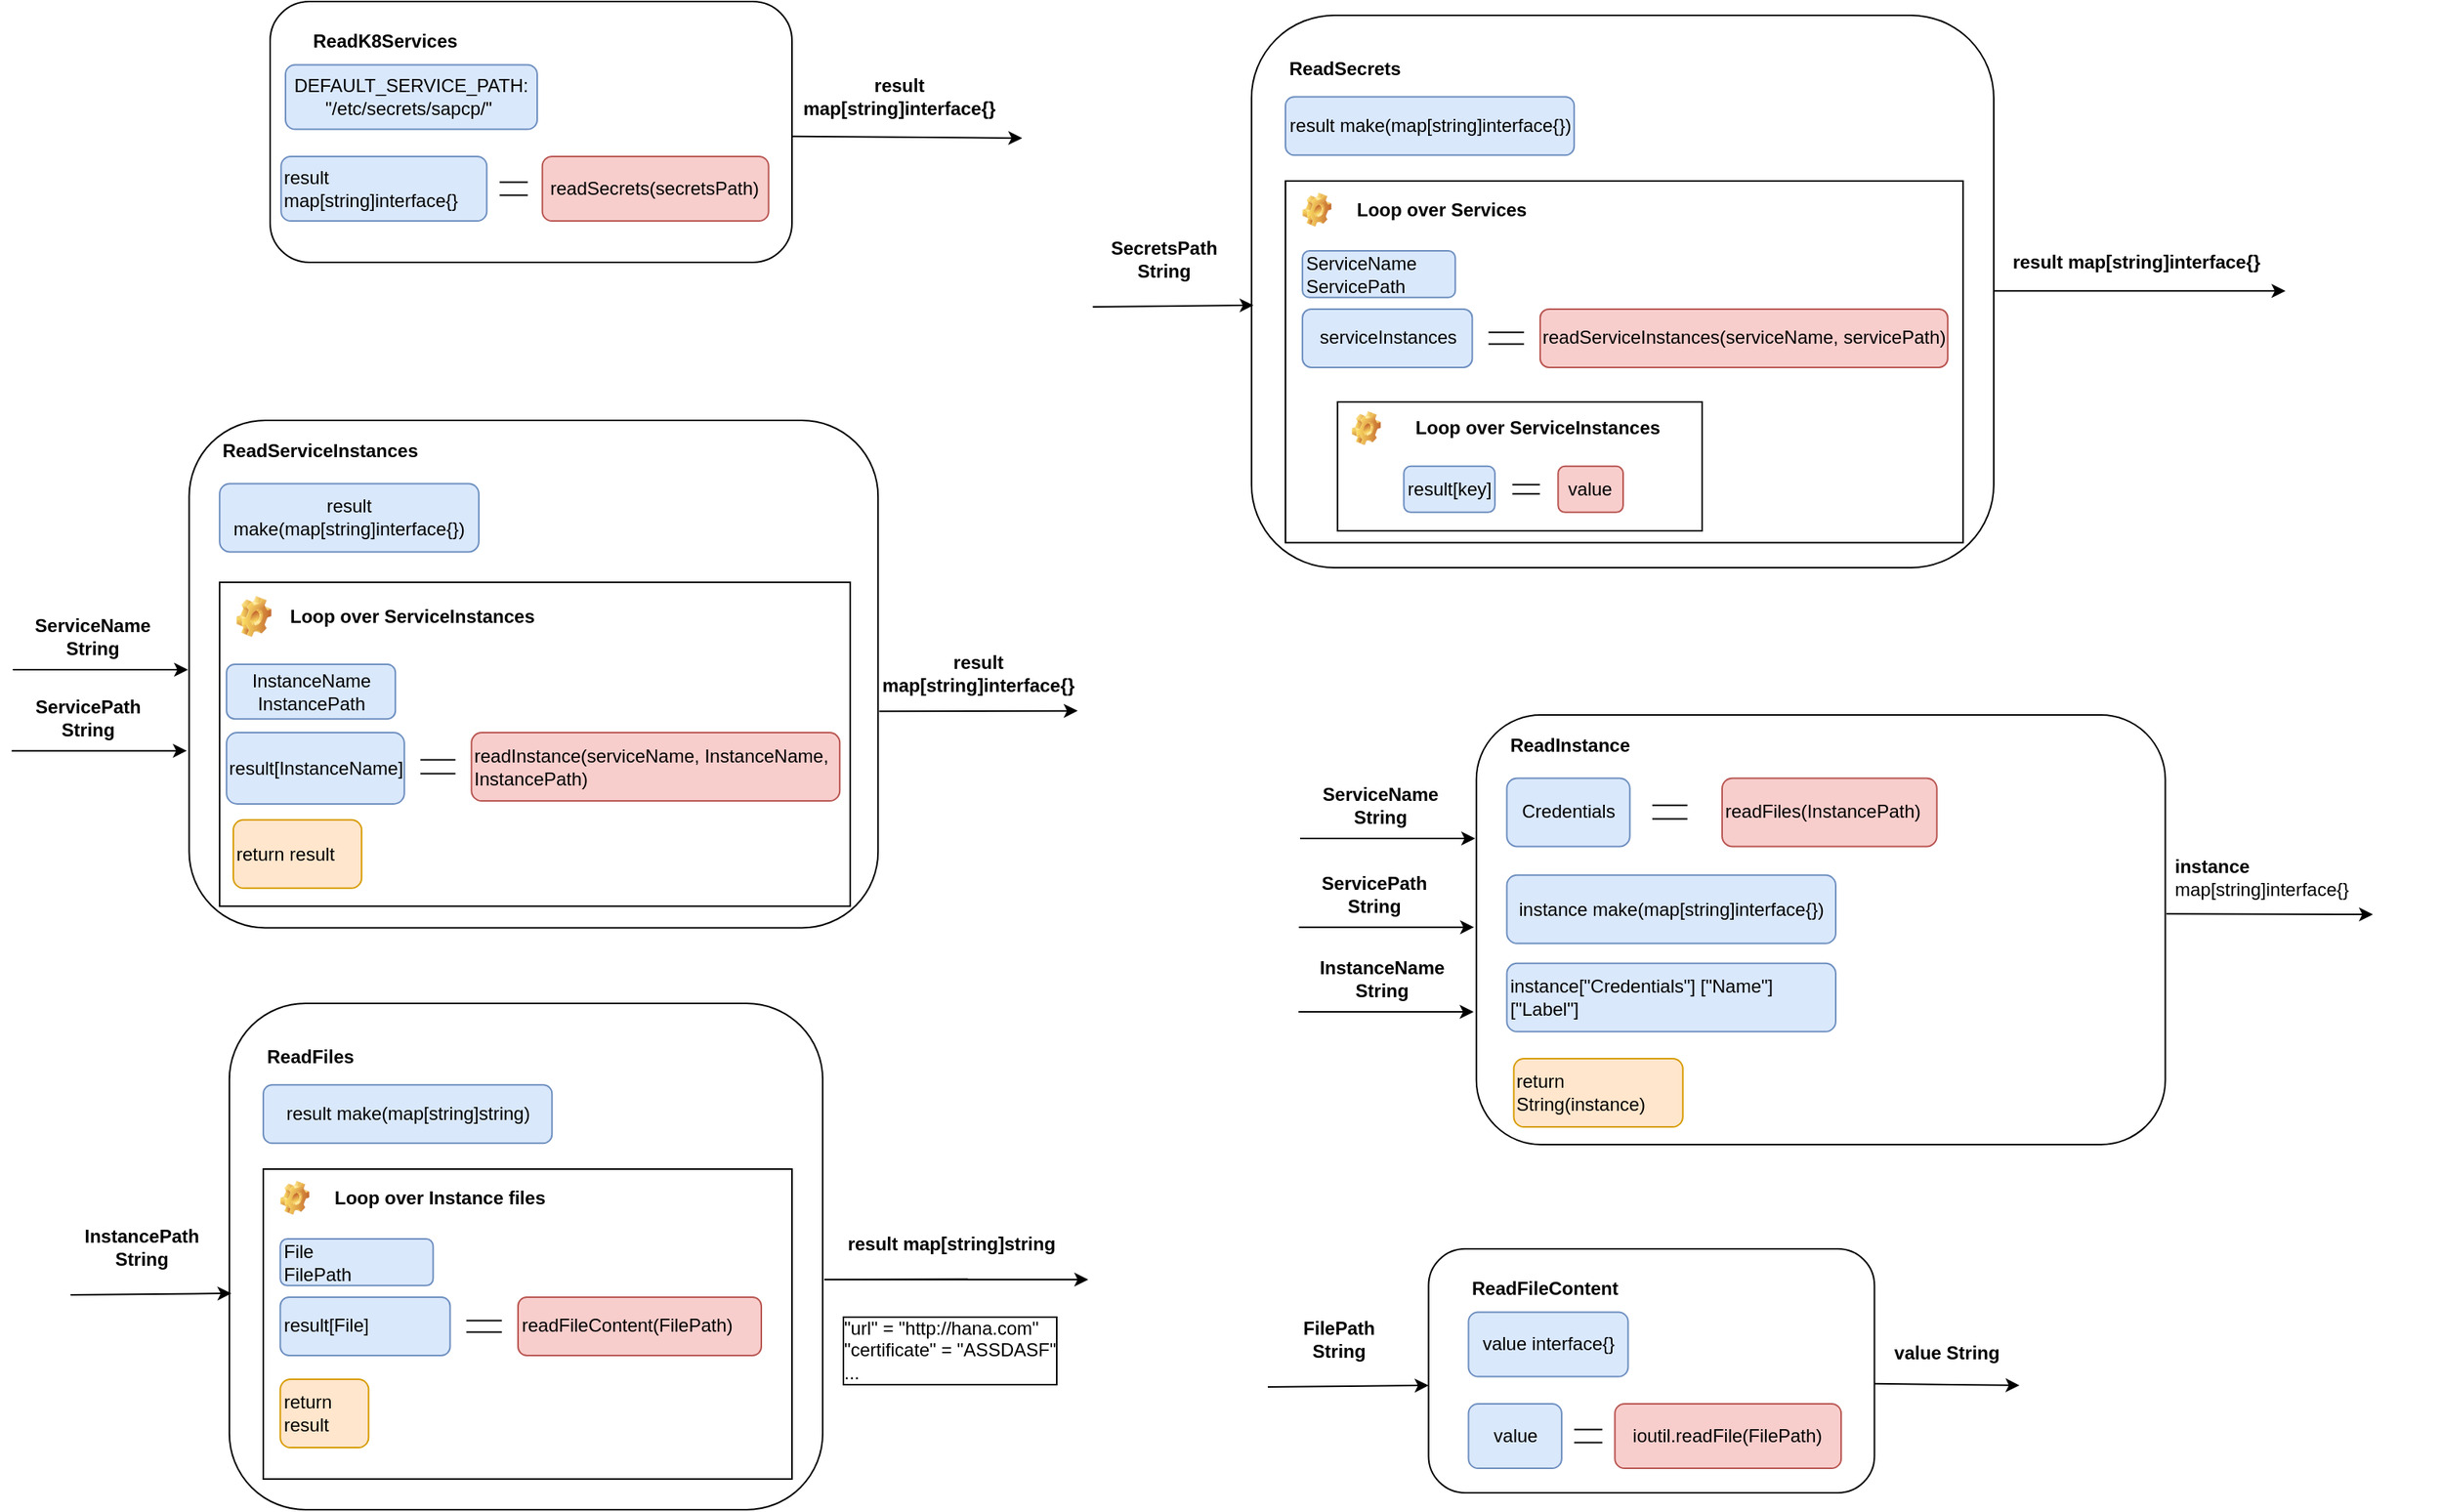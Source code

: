 <mxfile version="23.0.2" type="device">
  <diagram name="Page-1" id="W4du1e_4UNkRuF1JHR08">
    <mxGraphModel dx="1588" dy="1000" grid="1" gridSize="10" guides="1" tooltips="1" connect="1" arrows="1" fold="1" page="1" pageScale="1" pageWidth="850" pageHeight="1100" math="0" shadow="0">
      <root>
        <mxCell id="0" />
        <mxCell id="1" parent="0" />
        <mxCell id="v4gILYptXq12Ke3yifsR-143" value="" style="group" vertex="1" connectable="0" parent="1">
          <mxGeometry x="51.599" y="300.001" width="704.35" height="330.741" as="geometry" />
        </mxCell>
        <mxCell id="v4gILYptXq12Ke3yifsR-101" value="" style="endArrow=classic;html=1;rounded=0;" edge="1" parent="v4gILYptXq12Ke3yifsR-143">
          <mxGeometry width="50" height="50" relative="1" as="geometry">
            <mxPoint x="0.761" y="162.556" as="sourcePoint" />
            <mxPoint x="114.876" y="162.556" as="targetPoint" />
          </mxGeometry>
        </mxCell>
        <mxCell id="v4gILYptXq12Ke3yifsR-102" value="&lt;b&gt;ServiceName String&lt;/b&gt;" style="text;html=1;strokeColor=none;fillColor=none;align=center;verticalAlign=middle;whiteSpace=wrap;rounded=0;container=0;" vertex="1" parent="v4gILYptXq12Ke3yifsR-143">
          <mxGeometry x="7.608" y="130.889" width="91.292" height="21.111" as="geometry" />
        </mxCell>
        <mxCell id="v4gILYptXq12Ke3yifsR-77" value="" style="rounded=1;whiteSpace=wrap;html=1;align=left;container=0;" vertex="1" parent="v4gILYptXq12Ke3yifsR-143">
          <mxGeometry x="115.637" width="448.854" height="330.741" as="geometry" />
        </mxCell>
        <mxCell id="v4gILYptXq12Ke3yifsR-78" value="&lt;b&gt;result map[string]interface{}&lt;/b&gt;" style="text;html=1;strokeColor=none;fillColor=none;align=center;verticalAlign=middle;whiteSpace=wrap;rounded=0;container=0;" vertex="1" parent="v4gILYptXq12Ke3yifsR-143">
          <mxGeometry x="555.365" y="152.017" width="148.984" height="26.712" as="geometry" />
        </mxCell>
        <mxCell id="v4gILYptXq12Ke3yifsR-79" value="" style="endArrow=classic;html=1;rounded=0;" edge="1" parent="v4gILYptXq12Ke3yifsR-143">
          <mxGeometry width="50" height="50" relative="1" as="geometry">
            <mxPoint x="565.195" y="189.646" as="sourcePoint" />
            <mxPoint x="694.522" y="189.296" as="targetPoint" />
          </mxGeometry>
        </mxCell>
        <mxCell id="v4gILYptXq12Ke3yifsR-80" value="result make(map[string]interface{})" style="rounded=1;whiteSpace=wrap;html=1;fillColor=#dae8fc;strokeColor=#6c8ebf;container=0;" vertex="1" parent="v4gILYptXq12Ke3yifsR-143">
          <mxGeometry x="135.502" y="41.217" width="168.849" height="44.52" as="geometry" />
        </mxCell>
        <mxCell id="v4gILYptXq12Ke3yifsR-81" value="&lt;b&gt;ReadServiceInstances&lt;/b&gt;" style="text;html=1;strokeColor=none;fillColor=none;align=left;verticalAlign=middle;whiteSpace=wrap;rounded=0;container=0;" vertex="1" parent="v4gILYptXq12Ke3yifsR-143">
          <mxGeometry x="135.5" y="7.034" width="119.187" height="26.712" as="geometry" />
        </mxCell>
        <mxCell id="v4gILYptXq12Ke3yifsR-83" value="&lt;div style=&quot;&quot;&gt;&lt;br&gt;&lt;/div&gt;&lt;br&gt;&lt;br&gt;&lt;br&gt;" style="rounded=0;whiteSpace=wrap;html=1;container=0;" vertex="1" parent="v4gILYptXq12Ke3yifsR-143">
          <mxGeometry x="135.501" y="105.556" width="410.816" height="211.111" as="geometry" />
        </mxCell>
        <mxCell id="v4gILYptXq12Ke3yifsR-84" value="&lt;b&gt;Loop over ServiceInstances&lt;/b&gt;" style="text;html=1;strokeColor=none;fillColor=none;align=left;verticalAlign=middle;whiteSpace=wrap;rounded=0;container=0;" vertex="1" parent="v4gILYptXq12Ke3yifsR-143">
          <mxGeometry x="179.251" y="114.466" width="176.25" height="26.71" as="geometry" />
        </mxCell>
        <mxCell id="v4gILYptXq12Ke3yifsR-85" value="&lt;div style=&quot;&quot;&gt;&lt;span style=&quot;background-color: initial;&quot;&gt;InstanceName&lt;/span&gt;&lt;/div&gt;&lt;div style=&quot;&quot;&gt;&lt;span style=&quot;background-color: initial;&quot;&gt;InstancePath&lt;/span&gt;&lt;/div&gt;" style="rounded=1;whiteSpace=wrap;html=1;fillColor=#dae8fc;strokeColor=#6c8ebf;align=center;container=0;" vertex="1" parent="v4gILYptXq12Ke3yifsR-143">
          <mxGeometry x="140" y="158.98" width="110" height="35.62" as="geometry" />
        </mxCell>
        <mxCell id="v4gILYptXq12Ke3yifsR-90" value="" style="shape=image;html=1;verticalLabelPosition=bottom;verticalAlign=top;imageAspect=1;aspect=fixed;image=img/clipart/Gear_128x128.png;container=0;" vertex="1" parent="v4gILYptXq12Ke3yifsR-143">
          <mxGeometry x="146.437" y="114.462" width="22.768" height="26.712" as="geometry" />
        </mxCell>
        <mxCell id="v4gILYptXq12Ke3yifsR-106" value="return result" style="rounded=1;whiteSpace=wrap;html=1;fillColor=#ffe6cc;strokeColor=#d79b00;align=left;container=0;" vertex="1" parent="v4gILYptXq12Ke3yifsR-143">
          <mxGeometry x="144.43" y="260.37" width="83.57" height="44.52" as="geometry" />
        </mxCell>
        <mxCell id="v4gILYptXq12Ke3yifsR-87" value="readInstance(serviceName, InstanceName, InstancePath)" style="rounded=1;whiteSpace=wrap;html=1;fillColor=#f8cecc;strokeColor=#b85450;align=left;container=0;" vertex="1" parent="v4gILYptXq12Ke3yifsR-143">
          <mxGeometry x="299.577" y="203.502" width="239.953" height="44.523" as="geometry" />
        </mxCell>
        <mxCell id="v4gILYptXq12Ke3yifsR-88" value="result[InstanceName]" style="rounded=1;whiteSpace=wrap;html=1;fillColor=#dae8fc;strokeColor=#6c8ebf;container=0;" vertex="1" parent="v4gILYptXq12Ke3yifsR-143">
          <mxGeometry x="140" y="203.5" width="115.82" height="46.5" as="geometry" />
        </mxCell>
        <mxCell id="v4gILYptXq12Ke3yifsR-89" value="" style="shape=partialRectangle;whiteSpace=wrap;html=1;left=0;right=0;fillColor=none;container=0;" vertex="1" parent="v4gILYptXq12Ke3yifsR-143">
          <mxGeometry x="266.762" y="221.31" width="21.877" height="8.904" as="geometry" />
        </mxCell>
        <mxCell id="v4gILYptXq12Ke3yifsR-99" value="" style="endArrow=classic;html=1;rounded=0;" edge="1" parent="v4gILYptXq12Ke3yifsR-143">
          <mxGeometry width="50" height="50" relative="1" as="geometry">
            <mxPoint y="215.333" as="sourcePoint" />
            <mxPoint x="114.115" y="215.333" as="targetPoint" />
          </mxGeometry>
        </mxCell>
        <mxCell id="v4gILYptXq12Ke3yifsR-100" value="&lt;b&gt;ServicePath String&lt;/b&gt;" style="text;html=1;strokeColor=none;fillColor=none;align=center;verticalAlign=middle;whiteSpace=wrap;rounded=0;container=0;" vertex="1" parent="v4gILYptXq12Ke3yifsR-143">
          <mxGeometry x="4" y="183.667" width="91.292" height="21.111" as="geometry" />
        </mxCell>
        <mxCell id="v4gILYptXq12Ke3yifsR-146" value="" style="group" vertex="1" connectable="0" parent="1">
          <mxGeometry x="755.95" y="35.98" width="762.95" height="360" as="geometry" />
        </mxCell>
        <mxCell id="v4gILYptXq12Ke3yifsR-46" value="" style="rounded=1;whiteSpace=wrap;html=1;align=left;container=0;" vertex="1" parent="v4gILYptXq12Ke3yifsR-146">
          <mxGeometry x="103.44" width="483.56" height="360" as="geometry" />
        </mxCell>
        <mxCell id="v4gILYptXq12Ke3yifsR-47" value="&lt;b&gt;result map[string]interface{}&lt;/b&gt;" style="text;html=1;strokeColor=none;fillColor=none;align=center;verticalAlign=middle;whiteSpace=wrap;rounded=0;container=0;" vertex="1" parent="v4gILYptXq12Ke3yifsR-146">
          <mxGeometry x="596.997" y="149.999" width="165.953" height="22.776" as="geometry" />
        </mxCell>
        <mxCell id="v4gILYptXq12Ke3yifsR-48" value="" style="endArrow=classic;html=1;rounded=0;entryX=1.085;entryY=1.304;entryDx=0;entryDy=0;entryPerimeter=0;" edge="1" parent="v4gILYptXq12Ke3yifsR-146" target="v4gILYptXq12Ke3yifsR-47">
          <mxGeometry width="50" height="50" relative="1" as="geometry">
            <mxPoint x="586.69" y="179.698" as="sourcePoint" />
            <mxPoint x="730.748" y="179.4" as="targetPoint" />
          </mxGeometry>
        </mxCell>
        <mxCell id="v4gILYptXq12Ke3yifsR-49" value="result make(map[string]interface{})" style="rounded=1;whiteSpace=wrap;html=1;fillColor=#dae8fc;strokeColor=#6c8ebf;container=0;" vertex="1" parent="v4gILYptXq12Ke3yifsR-146">
          <mxGeometry x="125.564" y="53.143" width="188.08" height="37.959" as="geometry" />
        </mxCell>
        <mxCell id="v4gILYptXq12Ke3yifsR-69" value="&lt;b&gt;ReadSecrets&lt;/b&gt;" style="text;html=1;strokeColor=none;fillColor=none;align=left;verticalAlign=middle;whiteSpace=wrap;rounded=0;container=0;" vertex="1" parent="v4gILYptXq12Ke3yifsR-146">
          <mxGeometry x="125.562" y="23.998" width="132.762" height="22.776" as="geometry" />
        </mxCell>
        <mxCell id="v4gILYptXq12Ke3yifsR-20" value="" style="endArrow=classic;html=1;rounded=0;" edge="1" parent="v4gILYptXq12Ke3yifsR-146">
          <mxGeometry width="50" height="50" relative="1" as="geometry">
            <mxPoint y="190" as="sourcePoint" />
            <mxPoint x="104.742" y="189" as="targetPoint" />
          </mxGeometry>
        </mxCell>
        <mxCell id="v4gILYptXq12Ke3yifsR-21" value="&lt;b&gt;SecretsPath&lt;br&gt;String&lt;/b&gt;" style="text;html=1;strokeColor=none;fillColor=none;align=center;verticalAlign=middle;whiteSpace=wrap;rounded=0;container=0;" vertex="1" parent="v4gILYptXq12Ke3yifsR-146">
          <mxGeometry x="7" y="150" width="79.32" height="18" as="geometry" />
        </mxCell>
        <mxCell id="v4gILYptXq12Ke3yifsR-50" value="&lt;div style=&quot;&quot;&gt;&lt;br&gt;&lt;/div&gt;&lt;br&gt;&lt;br&gt;&lt;br&gt;" style="rounded=0;whiteSpace=wrap;html=1;container=0;" vertex="1" parent="v4gILYptXq12Ke3yifsR-146">
          <mxGeometry x="125.56" y="108" width="441.44" height="235.72" as="geometry" />
        </mxCell>
        <mxCell id="v4gILYptXq12Ke3yifsR-51" value="&lt;b&gt;Loop over Services&lt;/b&gt;" style="text;html=1;strokeColor=none;fillColor=none;align=left;verticalAlign=middle;whiteSpace=wrap;rounded=0;container=0;" vertex="1" parent="v4gILYptXq12Ke3yifsR-146">
          <mxGeometry x="169.814" y="115.594" width="132.762" height="22.776" as="geometry" />
        </mxCell>
        <mxCell id="v4gILYptXq12Ke3yifsR-52" value="&lt;div style=&quot;&quot;&gt;&lt;span style=&quot;background-color: initial;&quot;&gt;ServiceName&lt;/span&gt;&lt;/div&gt;&lt;div style=&quot;&quot;&gt;&lt;span style=&quot;background-color: initial;&quot;&gt;ServicePath&lt;/span&gt;&lt;/div&gt;" style="rounded=1;whiteSpace=wrap;html=1;fillColor=#dae8fc;strokeColor=#6c8ebf;align=left;container=0;" vertex="1" parent="v4gILYptXq12Ke3yifsR-146">
          <mxGeometry x="136.624" y="153.553" width="99.572" height="30.367" as="geometry" />
        </mxCell>
        <mxCell id="v4gILYptXq12Ke3yifsR-57" value="" style="shape=image;html=1;verticalLabelPosition=bottom;verticalAlign=top;imageAspect=1;aspect=fixed;image=img/clipart/Gear_128x128.png;container=0;" vertex="1" parent="v4gILYptXq12Ke3yifsR-146">
          <mxGeometry x="136.624" y="115.594" width="18.848" height="22.114" as="geometry" />
        </mxCell>
        <mxCell id="v4gILYptXq12Ke3yifsR-54" value="readServiceInstances(serviceName, servicePath)" style="rounded=1;whiteSpace=wrap;html=1;fillColor=#f8cecc;strokeColor=#b85450;align=left;container=0;" vertex="1" parent="v4gILYptXq12Ke3yifsR-146">
          <mxGeometry x="291.51" y="191.51" width="265.49" height="37.96" as="geometry" />
        </mxCell>
        <mxCell id="v4gILYptXq12Ke3yifsR-55" value="serviceInstances" style="rounded=1;whiteSpace=wrap;html=1;fillColor=#dae8fc;strokeColor=#6c8ebf;container=0;" vertex="1" parent="v4gILYptXq12Ke3yifsR-146">
          <mxGeometry x="136.624" y="191.512" width="110.635" height="37.959" as="geometry" />
        </mxCell>
        <mxCell id="v4gILYptXq12Ke3yifsR-56" value="" style="shape=partialRectangle;whiteSpace=wrap;html=1;left=0;right=0;fillColor=none;container=0;" vertex="1" parent="v4gILYptXq12Ke3yifsR-146">
          <mxGeometry x="258.322" y="206.696" width="22.127" height="7.592" as="geometry" />
        </mxCell>
        <mxCell id="v4gILYptXq12Ke3yifsR-58" value="&lt;div style=&quot;&quot;&gt;&lt;br&gt;&lt;/div&gt;&lt;br&gt;&lt;br&gt;&lt;br&gt;" style="rounded=0;whiteSpace=wrap;html=1;container=0;" vertex="1" parent="v4gILYptXq12Ke3yifsR-146">
          <mxGeometry x="159.46" y="252" width="237.54" height="84" as="geometry" />
        </mxCell>
        <mxCell id="v4gILYptXq12Ke3yifsR-59" value="&lt;b&gt;Loop over ServiceInstances&lt;/b&gt;" style="text;html=1;strokeColor=none;fillColor=none;align=center;verticalAlign=middle;whiteSpace=wrap;rounded=0;container=0;" vertex="1" parent="v4gILYptXq12Ke3yifsR-146">
          <mxGeometry x="202.68" y="258" width="174.32" height="22.78" as="geometry" />
        </mxCell>
        <mxCell id="v4gILYptXq12Ke3yifsR-67" value="result[key]" style="rounded=1;whiteSpace=wrap;html=1;fillColor=#dae8fc;strokeColor=#6c8ebf;container=0;" vertex="1" parent="v4gILYptXq12Ke3yifsR-146">
          <mxGeometry x="202.678" y="293.94" width="59.319" height="30.0" as="geometry" />
        </mxCell>
        <mxCell id="v4gILYptXq12Ke3yifsR-19" value="" style="shape=partialRectangle;whiteSpace=wrap;html=1;left=0;right=0;fillColor=none;container=0;" vertex="1" parent="v4gILYptXq12Ke3yifsR-146">
          <mxGeometry x="273.861" y="305.94" width="16.948" height="6" as="geometry" />
        </mxCell>
        <mxCell id="v4gILYptXq12Ke3yifsR-17" value="value" style="rounded=1;whiteSpace=wrap;html=1;fillColor=#f8cecc;strokeColor=#b85450;align=center;container=0;" vertex="1" parent="v4gILYptXq12Ke3yifsR-146">
          <mxGeometry x="303.19" y="293.94" width="42.371" height="30.0" as="geometry" />
        </mxCell>
        <mxCell id="v4gILYptXq12Ke3yifsR-60" value="" style="shape=image;html=1;verticalLabelPosition=bottom;verticalAlign=top;imageAspect=1;aspect=fixed;image=img/clipart/Gear_128x128.png;container=0;" vertex="1" parent="v4gILYptXq12Ke3yifsR-146">
          <mxGeometry x="168.783" y="257.998" width="18.848" height="22.114" as="geometry" />
        </mxCell>
        <mxCell id="v4gILYptXq12Ke3yifsR-173" value="" style="group" vertex="1" connectable="0" parent="1">
          <mxGeometry x="90" y="680" width="700" height="330" as="geometry" />
        </mxCell>
        <mxCell id="v4gILYptXq12Ke3yifsR-151" value="" style="rounded=1;whiteSpace=wrap;html=1;align=left;container=0;" vertex="1" parent="v4gILYptXq12Ke3yifsR-173">
          <mxGeometry x="103.44" width="386.56" height="330" as="geometry" />
        </mxCell>
        <mxCell id="v4gILYptXq12Ke3yifsR-152" value="&lt;b&gt;result map[string]string&lt;/b&gt;" style="text;html=1;strokeColor=none;fillColor=none;align=center;verticalAlign=middle;whiteSpace=wrap;rounded=0;container=0;" vertex="1" parent="v4gILYptXq12Ke3yifsR-173">
          <mxGeometry x="490.997" y="145.999" width="165.953" height="22.776" as="geometry" />
        </mxCell>
        <mxCell id="v4gILYptXq12Ke3yifsR-153" value="" style="endArrow=classic;html=1;rounded=0;" edge="1" parent="v4gILYptXq12Ke3yifsR-173">
          <mxGeometry width="50" height="50" relative="1" as="geometry">
            <mxPoint x="584.69" y="179.698" as="sourcePoint" />
            <mxPoint x="663" y="180" as="targetPoint" />
            <Array as="points">
              <mxPoint x="491" y="180" />
            </Array>
          </mxGeometry>
        </mxCell>
        <mxCell id="v4gILYptXq12Ke3yifsR-154" value="result make(map[string]string)" style="rounded=1;whiteSpace=wrap;html=1;fillColor=#dae8fc;strokeColor=#6c8ebf;container=0;" vertex="1" parent="v4gILYptXq12Ke3yifsR-173">
          <mxGeometry x="125.564" y="53.143" width="188.08" height="37.959" as="geometry" />
        </mxCell>
        <mxCell id="v4gILYptXq12Ke3yifsR-155" value="&lt;b&gt;ReadFiles&lt;/b&gt;" style="text;html=1;strokeColor=none;fillColor=none;align=left;verticalAlign=middle;whiteSpace=wrap;rounded=0;container=0;" vertex="1" parent="v4gILYptXq12Ke3yifsR-173">
          <mxGeometry x="125.562" y="23.998" width="132.762" height="22.776" as="geometry" />
        </mxCell>
        <mxCell id="v4gILYptXq12Ke3yifsR-156" value="" style="endArrow=classic;html=1;rounded=0;" edge="1" parent="v4gILYptXq12Ke3yifsR-173">
          <mxGeometry width="50" height="50" relative="1" as="geometry">
            <mxPoint y="190" as="sourcePoint" />
            <mxPoint x="104.742" y="189" as="targetPoint" />
          </mxGeometry>
        </mxCell>
        <mxCell id="v4gILYptXq12Ke3yifsR-157" value="&lt;b&gt;InstancePath&lt;br&gt;String&lt;/b&gt;" style="text;html=1;strokeColor=none;fillColor=none;align=center;verticalAlign=middle;whiteSpace=wrap;rounded=0;container=0;" vertex="1" parent="v4gILYptXq12Ke3yifsR-173">
          <mxGeometry x="7" y="150" width="79.32" height="18" as="geometry" />
        </mxCell>
        <mxCell id="v4gILYptXq12Ke3yifsR-158" value="&lt;div style=&quot;&quot;&gt;&lt;br&gt;&lt;/div&gt;&lt;br&gt;&lt;br&gt;&lt;br&gt;" style="rounded=0;whiteSpace=wrap;html=1;container=0;" vertex="1" parent="v4gILYptXq12Ke3yifsR-173">
          <mxGeometry x="125.56" y="108" width="344.44" height="202" as="geometry" />
        </mxCell>
        <mxCell id="v4gILYptXq12Ke3yifsR-159" value="&lt;b&gt;Loop over Instance files&lt;/b&gt;" style="text;html=1;strokeColor=none;fillColor=none;align=left;verticalAlign=middle;whiteSpace=wrap;rounded=0;container=0;" vertex="1" parent="v4gILYptXq12Ke3yifsR-173">
          <mxGeometry x="169.81" y="115.59" width="140.19" height="22.78" as="geometry" />
        </mxCell>
        <mxCell id="v4gILYptXq12Ke3yifsR-160" value="&lt;div style=&quot;&quot;&gt;File&lt;/div&gt;&lt;div style=&quot;&quot;&gt;FilePath&lt;/div&gt;" style="rounded=1;whiteSpace=wrap;html=1;fillColor=#dae8fc;strokeColor=#6c8ebf;align=left;container=0;" vertex="1" parent="v4gILYptXq12Ke3yifsR-173">
          <mxGeometry x="136.624" y="153.553" width="99.572" height="30.367" as="geometry" />
        </mxCell>
        <mxCell id="v4gILYptXq12Ke3yifsR-161" value="" style="shape=image;html=1;verticalLabelPosition=bottom;verticalAlign=top;imageAspect=1;aspect=fixed;image=img/clipart/Gear_128x128.png;container=0;" vertex="1" parent="v4gILYptXq12Ke3yifsR-173">
          <mxGeometry x="136.624" y="115.594" width="18.848" height="22.114" as="geometry" />
        </mxCell>
        <mxCell id="v4gILYptXq12Ke3yifsR-162" value="readFileContent(FilePath)" style="rounded=1;whiteSpace=wrap;html=1;fillColor=#f8cecc;strokeColor=#b85450;align=left;container=0;" vertex="1" parent="v4gILYptXq12Ke3yifsR-173">
          <mxGeometry x="291.51" y="191.51" width="158.49" height="37.96" as="geometry" />
        </mxCell>
        <mxCell id="v4gILYptXq12Ke3yifsR-163" value="result[File]" style="rounded=1;whiteSpace=wrap;html=1;fillColor=#dae8fc;strokeColor=#6c8ebf;container=0;align=left;" vertex="1" parent="v4gILYptXq12Ke3yifsR-173">
          <mxGeometry x="136.624" y="191.512" width="110.635" height="37.959" as="geometry" />
        </mxCell>
        <mxCell id="v4gILYptXq12Ke3yifsR-164" value="" style="shape=partialRectangle;whiteSpace=wrap;html=1;left=0;right=0;fillColor=none;container=0;" vertex="1" parent="v4gILYptXq12Ke3yifsR-173">
          <mxGeometry x="258.322" y="206.696" width="22.127" height="7.592" as="geometry" />
        </mxCell>
        <mxCell id="v4gILYptXq12Ke3yifsR-171" value="return result" style="rounded=1;whiteSpace=wrap;html=1;fillColor=#ffe6cc;strokeColor=#d79b00;align=left;container=0;" vertex="1" parent="v4gILYptXq12Ke3yifsR-173">
          <mxGeometry x="136.622" y="245.001" width="57.537" height="44.523" as="geometry" />
        </mxCell>
        <mxCell id="v4gILYptXq12Ke3yifsR-195" value="&quot;url&quot; = &quot;http://hana.com&quot;&lt;br&gt;&quot;certificate&quot; = &quot;ASSDASF&quot;&lt;br&gt;&lt;div style=&quot;&quot;&gt;&lt;span style=&quot;background-color: initial;&quot;&gt;...&lt;/span&gt;&lt;/div&gt;" style="text;html=1;strokeColor=none;fillColor=none;align=left;verticalAlign=middle;whiteSpace=wrap;rounded=0;labelBorderColor=default;" vertex="1" parent="v4gILYptXq12Ke3yifsR-173">
          <mxGeometry x="501" y="193.49" width="145" height="64.51" as="geometry" />
        </mxCell>
        <mxCell id="v4gILYptXq12Ke3yifsR-194" value="" style="group" vertex="1" connectable="0" parent="1">
          <mxGeometry x="870" y="840" width="489.74" height="159" as="geometry" />
        </mxCell>
        <mxCell id="v4gILYptXq12Ke3yifsR-192" value="" style="endArrow=classic;html=1;rounded=0;" edge="1" parent="v4gILYptXq12Ke3yifsR-194">
          <mxGeometry width="50" height="50" relative="1" as="geometry">
            <mxPoint y="90" as="sourcePoint" />
            <mxPoint x="104.742" y="89" as="targetPoint" />
          </mxGeometry>
        </mxCell>
        <mxCell id="v4gILYptXq12Ke3yifsR-193" value="&lt;b&gt;FilePath&lt;br&gt;String&lt;/b&gt;" style="text;html=1;strokeColor=none;fillColor=none;align=center;verticalAlign=middle;whiteSpace=wrap;rounded=0;container=0;" vertex="1" parent="v4gILYptXq12Ke3yifsR-194">
          <mxGeometry x="7" y="50" width="79.32" height="18" as="geometry" />
        </mxCell>
        <mxCell id="v4gILYptXq12Ke3yifsR-184" value="" style="rounded=1;whiteSpace=wrap;html=1;align=left;container=0;" vertex="1" parent="v4gILYptXq12Ke3yifsR-194">
          <mxGeometry x="104.74" width="290.484" height="159" as="geometry" />
        </mxCell>
        <mxCell id="v4gILYptXq12Ke3yifsR-185" value="value interface{}" style="rounded=1;whiteSpace=wrap;html=1;fillColor=#dae8fc;strokeColor=#6c8ebf;container=0;" vertex="1" parent="v4gILYptXq12Ke3yifsR-194">
          <mxGeometry x="130.75" y="41.22" width="103.99" height="42.06" as="geometry" />
        </mxCell>
        <mxCell id="v4gILYptXq12Ke3yifsR-186" value="&lt;b&gt;value String&lt;/b&gt;" style="text;html=1;strokeColor=none;fillColor=none;align=center;verticalAlign=middle;whiteSpace=wrap;rounded=0;container=0;" vertex="1" parent="v4gILYptXq12Ke3yifsR-194">
          <mxGeometry x="399.028" y="55.048" width="86.712" height="25.238" as="geometry" />
        </mxCell>
        <mxCell id="v4gILYptXq12Ke3yifsR-187" value="" style="endArrow=classic;html=1;rounded=0;" edge="1" parent="v4gILYptXq12Ke3yifsR-194">
          <mxGeometry width="50" height="50" relative="1" as="geometry">
            <mxPoint x="395.224" y="87.913" as="sourcePoint" />
            <mxPoint x="489.74" y="89" as="targetPoint" />
          </mxGeometry>
        </mxCell>
        <mxCell id="v4gILYptXq12Ke3yifsR-188" value="&lt;b&gt;ReadFileContent&lt;/b&gt;" style="text;html=1;strokeColor=none;fillColor=none;align=left;verticalAlign=middle;whiteSpace=wrap;rounded=0;container=0;" vertex="1" parent="v4gILYptXq12Ke3yifsR-194">
          <mxGeometry x="130.755" y="15.982" width="115.121" height="19.16" as="geometry" />
        </mxCell>
        <mxCell id="v4gILYptXq12Ke3yifsR-189" value="ioutil.readFile(FilePath)" style="rounded=1;whiteSpace=wrap;html=1;fillColor=#f8cecc;strokeColor=#b85450;container=0;" vertex="1" parent="v4gILYptXq12Ke3yifsR-194">
          <mxGeometry x="226.136" y="100.952" width="147.41" height="42.063" as="geometry" />
        </mxCell>
        <mxCell id="v4gILYptXq12Ke3yifsR-190" value="value" style="rounded=1;whiteSpace=wrap;html=1;fillColor=#dae8fc;strokeColor=#6c8ebf;container=0;" vertex="1" parent="v4gILYptXq12Ke3yifsR-194">
          <mxGeometry x="130.754" y="100.952" width="60.698" height="42.063" as="geometry" />
        </mxCell>
        <mxCell id="v4gILYptXq12Ke3yifsR-191" value="" style="shape=partialRectangle;whiteSpace=wrap;html=1;left=0;right=0;fillColor=none;container=0;" vertex="1" parent="v4gILYptXq12Ke3yifsR-194">
          <mxGeometry x="200.123" y="117.778" width="17.342" height="8.413" as="geometry" />
        </mxCell>
        <mxCell id="v4gILYptXq12Ke3yifsR-198" value="" style="group" vertex="1" connectable="0" parent="1">
          <mxGeometry x="220" y="27" width="490" height="170" as="geometry" />
        </mxCell>
        <mxCell id="v4gILYptXq12Ke3yifsR-1" value="" style="rounded=1;whiteSpace=wrap;html=1;align=left;container=0;" vertex="1" parent="v4gILYptXq12Ke3yifsR-198">
          <mxGeometry width="340" height="170" as="geometry" />
        </mxCell>
        <mxCell id="v4gILYptXq12Ke3yifsR-2" value="DEFAULT_SERVICE_PATH: &quot;/etc/secrets/sapcp/&quot;&amp;nbsp;" style="rounded=1;whiteSpace=wrap;html=1;fillColor=#dae8fc;strokeColor=#6c8ebf;container=0;" vertex="1" parent="v4gILYptXq12Ke3yifsR-198">
          <mxGeometry x="10.01" y="41.22" width="163.99" height="42.06" as="geometry" />
        </mxCell>
        <mxCell id="v4gILYptXq12Ke3yifsR-4" value="&lt;b&gt;result&lt;br&gt;map[string]interface{}&lt;/b&gt;" style="text;html=1;strokeColor=none;fillColor=none;align=center;verticalAlign=middle;whiteSpace=wrap;rounded=0;container=0;" vertex="1" parent="v4gILYptXq12Ke3yifsR-198">
          <mxGeometry x="345.48" y="49.63" width="130" height="25.24" as="geometry" />
        </mxCell>
        <mxCell id="v4gILYptXq12Ke3yifsR-5" value="" style="endArrow=classic;html=1;rounded=0;" edge="1" parent="v4gILYptXq12Ke3yifsR-198">
          <mxGeometry width="50" height="50" relative="1" as="geometry">
            <mxPoint x="340.484" y="87.913" as="sourcePoint" />
            <mxPoint x="490" y="89" as="targetPoint" />
          </mxGeometry>
        </mxCell>
        <mxCell id="v4gILYptXq12Ke3yifsR-147" value="&lt;b&gt;ReadK8Services&lt;/b&gt;" style="text;html=1;strokeColor=none;fillColor=none;align=left;verticalAlign=middle;whiteSpace=wrap;rounded=0;container=0;" vertex="1" parent="v4gILYptXq12Ke3yifsR-198">
          <mxGeometry x="26.015" y="15.982" width="115.121" height="19.16" as="geometry" />
        </mxCell>
        <mxCell id="v4gILYptXq12Ke3yifsR-6" value="readSecrets(secretsPath)" style="rounded=1;whiteSpace=wrap;html=1;fillColor=#f8cecc;strokeColor=#b85450;container=0;" vertex="1" parent="v4gILYptXq12Ke3yifsR-198">
          <mxGeometry x="177.346" y="100.952" width="147.41" height="42.063" as="geometry" />
        </mxCell>
        <mxCell id="v4gILYptXq12Ke3yifsR-7" value="result&lt;br&gt;&lt;span style=&quot;border-color: var(--border-color);&quot;&gt;map[string]interface{}&lt;/span&gt;" style="rounded=1;whiteSpace=wrap;html=1;fillColor=#dae8fc;strokeColor=#6c8ebf;container=0;align=left;" vertex="1" parent="v4gILYptXq12Ke3yifsR-198">
          <mxGeometry x="7.15" y="100.96" width="133.99" height="42.06" as="geometry" />
        </mxCell>
        <mxCell id="v4gILYptXq12Ke3yifsR-8" value="" style="shape=partialRectangle;whiteSpace=wrap;html=1;left=0;right=0;fillColor=none;container=0;" vertex="1" parent="v4gILYptXq12Ke3yifsR-198">
          <mxGeometry x="150.003" y="117.778" width="17.342" height="8.413" as="geometry" />
        </mxCell>
        <mxCell id="v4gILYptXq12Ke3yifsR-131" value="" style="endArrow=classic;html=1;rounded=0;" edge="1" parent="1">
          <mxGeometry width="50" height="50" relative="1" as="geometry">
            <mxPoint x="890" y="685.557" as="sourcePoint" />
            <mxPoint x="1004.115" y="685.557" as="targetPoint" />
          </mxGeometry>
        </mxCell>
        <mxCell id="v4gILYptXq12Ke3yifsR-132" value="&lt;b&gt;InstanceName String&lt;/b&gt;" style="text;html=1;strokeColor=none;fillColor=none;align=center;verticalAlign=middle;whiteSpace=wrap;rounded=0;" vertex="1" parent="1">
          <mxGeometry x="898.847" y="653.89" width="91.292" height="21.111" as="geometry" />
        </mxCell>
        <mxCell id="v4gILYptXq12Ke3yifsR-129" value="" style="endArrow=classic;html=1;rounded=0;" edge="1" parent="1">
          <mxGeometry width="50" height="50" relative="1" as="geometry">
            <mxPoint x="891" y="572.557" as="sourcePoint" />
            <mxPoint x="1005.115" y="572.557" as="targetPoint" />
          </mxGeometry>
        </mxCell>
        <mxCell id="v4gILYptXq12Ke3yifsR-130" value="&lt;b&gt;ServiceName String&lt;/b&gt;" style="text;html=1;strokeColor=none;fillColor=none;align=center;verticalAlign=middle;whiteSpace=wrap;rounded=0;" vertex="1" parent="1">
          <mxGeometry x="897.847" y="540.89" width="91.292" height="21.111" as="geometry" />
        </mxCell>
        <mxCell id="v4gILYptXq12Ke3yifsR-126" value="" style="group" vertex="1" connectable="0" parent="1">
          <mxGeometry x="928.278" y="639.89" width="76.077" height="31.667" as="geometry" />
        </mxCell>
        <mxCell id="v4gILYptXq12Ke3yifsR-127" value="" style="endArrow=classic;html=1;rounded=0;" edge="1" parent="v4gILYptXq12Ke3yifsR-126">
          <mxGeometry width="50" height="50" relative="1" as="geometry">
            <mxPoint x="-38.038" y="-9.556" as="sourcePoint" />
            <mxPoint x="76.077" y="-9.556" as="targetPoint" />
          </mxGeometry>
        </mxCell>
        <mxCell id="v4gILYptXq12Ke3yifsR-128" value="&lt;b&gt;ServicePath String&lt;/b&gt;" style="text;html=1;strokeColor=none;fillColor=none;align=center;verticalAlign=middle;whiteSpace=wrap;rounded=0;" vertex="1" parent="v4gILYptXq12Ke3yifsR-126">
          <mxGeometry x="-34.038" y="-41.222" width="91.292" height="21.111" as="geometry" />
        </mxCell>
        <mxCell id="v4gILYptXq12Ke3yifsR-111" value="" style="rounded=1;whiteSpace=wrap;html=1;align=left;" vertex="1" parent="1">
          <mxGeometry x="1005.88" y="492" width="448.85" height="280" as="geometry" />
        </mxCell>
        <mxCell id="v4gILYptXq12Ke3yifsR-112" value="&lt;b&gt;instance&lt;br&gt;&lt;/b&gt;map[string]interface{}" style="text;html=1;strokeColor=none;fillColor=none;align=left;verticalAlign=middle;whiteSpace=wrap;rounded=0;" vertex="1" parent="1">
          <mxGeometry x="1459" y="585.02" width="174.59" height="26.71" as="geometry" />
        </mxCell>
        <mxCell id="v4gILYptXq12Ke3yifsR-113" value="" style="endArrow=classic;html=1;rounded=0;" edge="1" parent="1">
          <mxGeometry width="50" height="50" relative="1" as="geometry">
            <mxPoint x="1455.434" y="621.647" as="sourcePoint" />
            <mxPoint x="1590" y="622" as="targetPoint" />
          </mxGeometry>
        </mxCell>
        <mxCell id="v4gILYptXq12Ke3yifsR-115" value="&lt;b&gt;ReadInstance&lt;/b&gt;" style="text;html=1;strokeColor=none;fillColor=none;align=left;verticalAlign=middle;whiteSpace=wrap;rounded=0;" vertex="1" parent="1">
          <mxGeometry x="1025.739" y="499.035" width="119.187" height="26.712" as="geometry" />
        </mxCell>
        <mxCell id="v4gILYptXq12Ke3yifsR-136" value="" style="group" vertex="1" connectable="0" parent="1">
          <mxGeometry x="1025.736" y="533.22" width="280.14" height="44.52" as="geometry" />
        </mxCell>
        <mxCell id="v4gILYptXq12Ke3yifsR-114" value="Credentials" style="rounded=1;whiteSpace=wrap;html=1;fillColor=#dae8fc;strokeColor=#6c8ebf;" vertex="1" parent="v4gILYptXq12Ke3yifsR-136">
          <mxGeometry width="80.14" height="44.52" as="geometry" />
        </mxCell>
        <mxCell id="v4gILYptXq12Ke3yifsR-134" value="readFiles(InstancePath)" style="rounded=1;whiteSpace=wrap;html=1;fillColor=#f8cecc;strokeColor=#b85450;align=left;" vertex="1" parent="v4gILYptXq12Ke3yifsR-136">
          <mxGeometry x="140.26" width="139.88" height="44.52" as="geometry" />
        </mxCell>
        <mxCell id="v4gILYptXq12Ke3yifsR-135" value="" style="shape=partialRectangle;whiteSpace=wrap;html=1;left=0;right=0;fillColor=none;" vertex="1" parent="v4gILYptXq12Ke3yifsR-136">
          <mxGeometry x="95.265" y="17.671" width="21.877" height="8.904" as="geometry" />
        </mxCell>
        <mxCell id="v4gILYptXq12Ke3yifsR-138" value="instance make(map[string]interface{})" style="rounded=1;whiteSpace=wrap;html=1;fillColor=#dae8fc;strokeColor=#6c8ebf;" vertex="1" parent="1">
          <mxGeometry x="1025.74" y="596.37" width="214.26" height="44.52" as="geometry" />
        </mxCell>
        <mxCell id="v4gILYptXq12Ke3yifsR-125" value="return String(instance)" style="rounded=1;whiteSpace=wrap;html=1;fillColor=#ffe6cc;strokeColor=#d79b00;align=left;" vertex="1" parent="1">
          <mxGeometry x="1030.266" y="716.0" width="110.13" height="44.52" as="geometry" />
        </mxCell>
        <mxCell id="v4gILYptXq12Ke3yifsR-197" value="instance[&quot;Credentials&quot;] [&quot;Name&quot;] [&quot;Label&quot;]" style="rounded=1;whiteSpace=wrap;html=1;fillColor=#dae8fc;strokeColor=#6c8ebf;align=left;" vertex="1" parent="1">
          <mxGeometry x="1025.74" y="653.89" width="214.26" height="44.52" as="geometry" />
        </mxCell>
      </root>
    </mxGraphModel>
  </diagram>
</mxfile>
